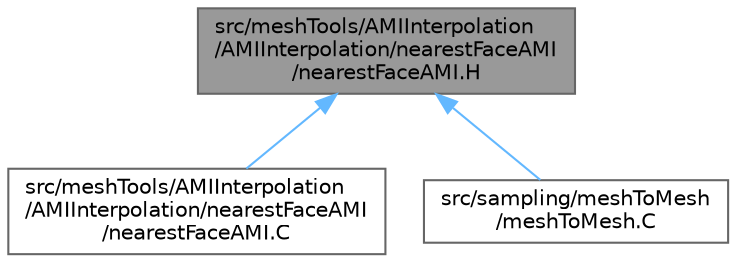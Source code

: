 digraph "src/meshTools/AMIInterpolation/AMIInterpolation/nearestFaceAMI/nearestFaceAMI.H"
{
 // LATEX_PDF_SIZE
  bgcolor="transparent";
  edge [fontname=Helvetica,fontsize=10,labelfontname=Helvetica,labelfontsize=10];
  node [fontname=Helvetica,fontsize=10,shape=box,height=0.2,width=0.4];
  Node1 [id="Node000001",label="src/meshTools/AMIInterpolation\l/AMIInterpolation/nearestFaceAMI\l/nearestFaceAMI.H",height=0.2,width=0.4,color="gray40", fillcolor="grey60", style="filled", fontcolor="black",tooltip=" "];
  Node1 -> Node2 [id="edge1_Node000001_Node000002",dir="back",color="steelblue1",style="solid",tooltip=" "];
  Node2 [id="Node000002",label="src/meshTools/AMIInterpolation\l/AMIInterpolation/nearestFaceAMI\l/nearestFaceAMI.C",height=0.2,width=0.4,color="grey40", fillcolor="white", style="filled",URL="$nearestFaceAMI_8C.html",tooltip=" "];
  Node1 -> Node3 [id="edge2_Node000001_Node000003",dir="back",color="steelblue1",style="solid",tooltip=" "];
  Node3 [id="Node000003",label="src/sampling/meshToMesh\l/meshToMesh.C",height=0.2,width=0.4,color="grey40", fillcolor="white", style="filled",URL="$meshToMesh_8C.html",tooltip=" "];
}
